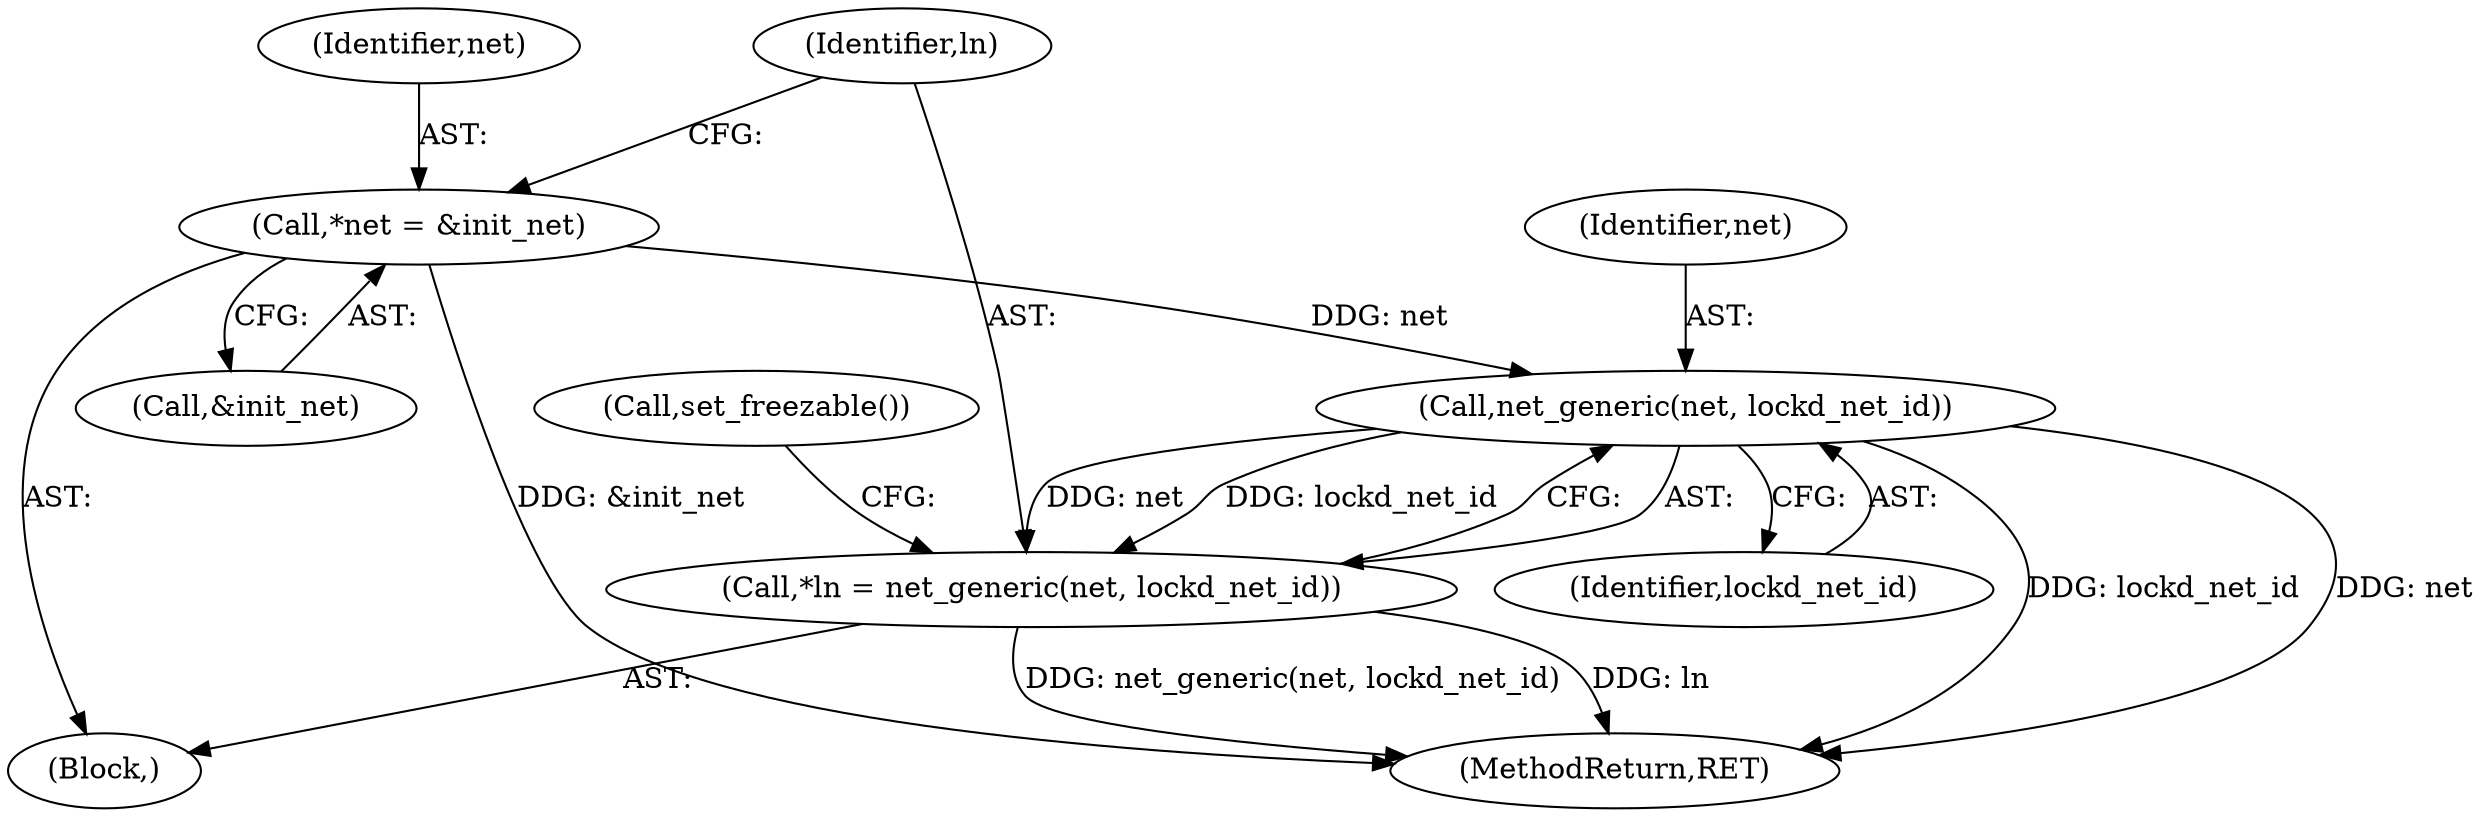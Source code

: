 digraph "0_linux_c70422f760c120480fee4de6c38804c72aa26bc1@pointer" {
"1000117" [label="(Call,*net = &init_net)"];
"1000124" [label="(Call,net_generic(net, lockd_net_id))"];
"1000122" [label="(Call,*ln = net_generic(net, lockd_net_id))"];
"1000118" [label="(Identifier,net)"];
"1000123" [label="(Identifier,ln)"];
"1000117" [label="(Call,*net = &init_net)"];
"1000200" [label="(MethodReturn,RET)"];
"1000126" [label="(Identifier,lockd_net_id)"];
"1000125" [label="(Identifier,net)"];
"1000124" [label="(Call,net_generic(net, lockd_net_id))"];
"1000119" [label="(Call,&init_net)"];
"1000122" [label="(Call,*ln = net_generic(net, lockd_net_id))"];
"1000107" [label="(Block,)"];
"1000127" [label="(Call,set_freezable())"];
"1000117" -> "1000107"  [label="AST: "];
"1000117" -> "1000119"  [label="CFG: "];
"1000118" -> "1000117"  [label="AST: "];
"1000119" -> "1000117"  [label="AST: "];
"1000123" -> "1000117"  [label="CFG: "];
"1000117" -> "1000200"  [label="DDG: &init_net"];
"1000117" -> "1000124"  [label="DDG: net"];
"1000124" -> "1000122"  [label="AST: "];
"1000124" -> "1000126"  [label="CFG: "];
"1000125" -> "1000124"  [label="AST: "];
"1000126" -> "1000124"  [label="AST: "];
"1000122" -> "1000124"  [label="CFG: "];
"1000124" -> "1000200"  [label="DDG: lockd_net_id"];
"1000124" -> "1000200"  [label="DDG: net"];
"1000124" -> "1000122"  [label="DDG: net"];
"1000124" -> "1000122"  [label="DDG: lockd_net_id"];
"1000122" -> "1000107"  [label="AST: "];
"1000123" -> "1000122"  [label="AST: "];
"1000127" -> "1000122"  [label="CFG: "];
"1000122" -> "1000200"  [label="DDG: ln"];
"1000122" -> "1000200"  [label="DDG: net_generic(net, lockd_net_id)"];
}
